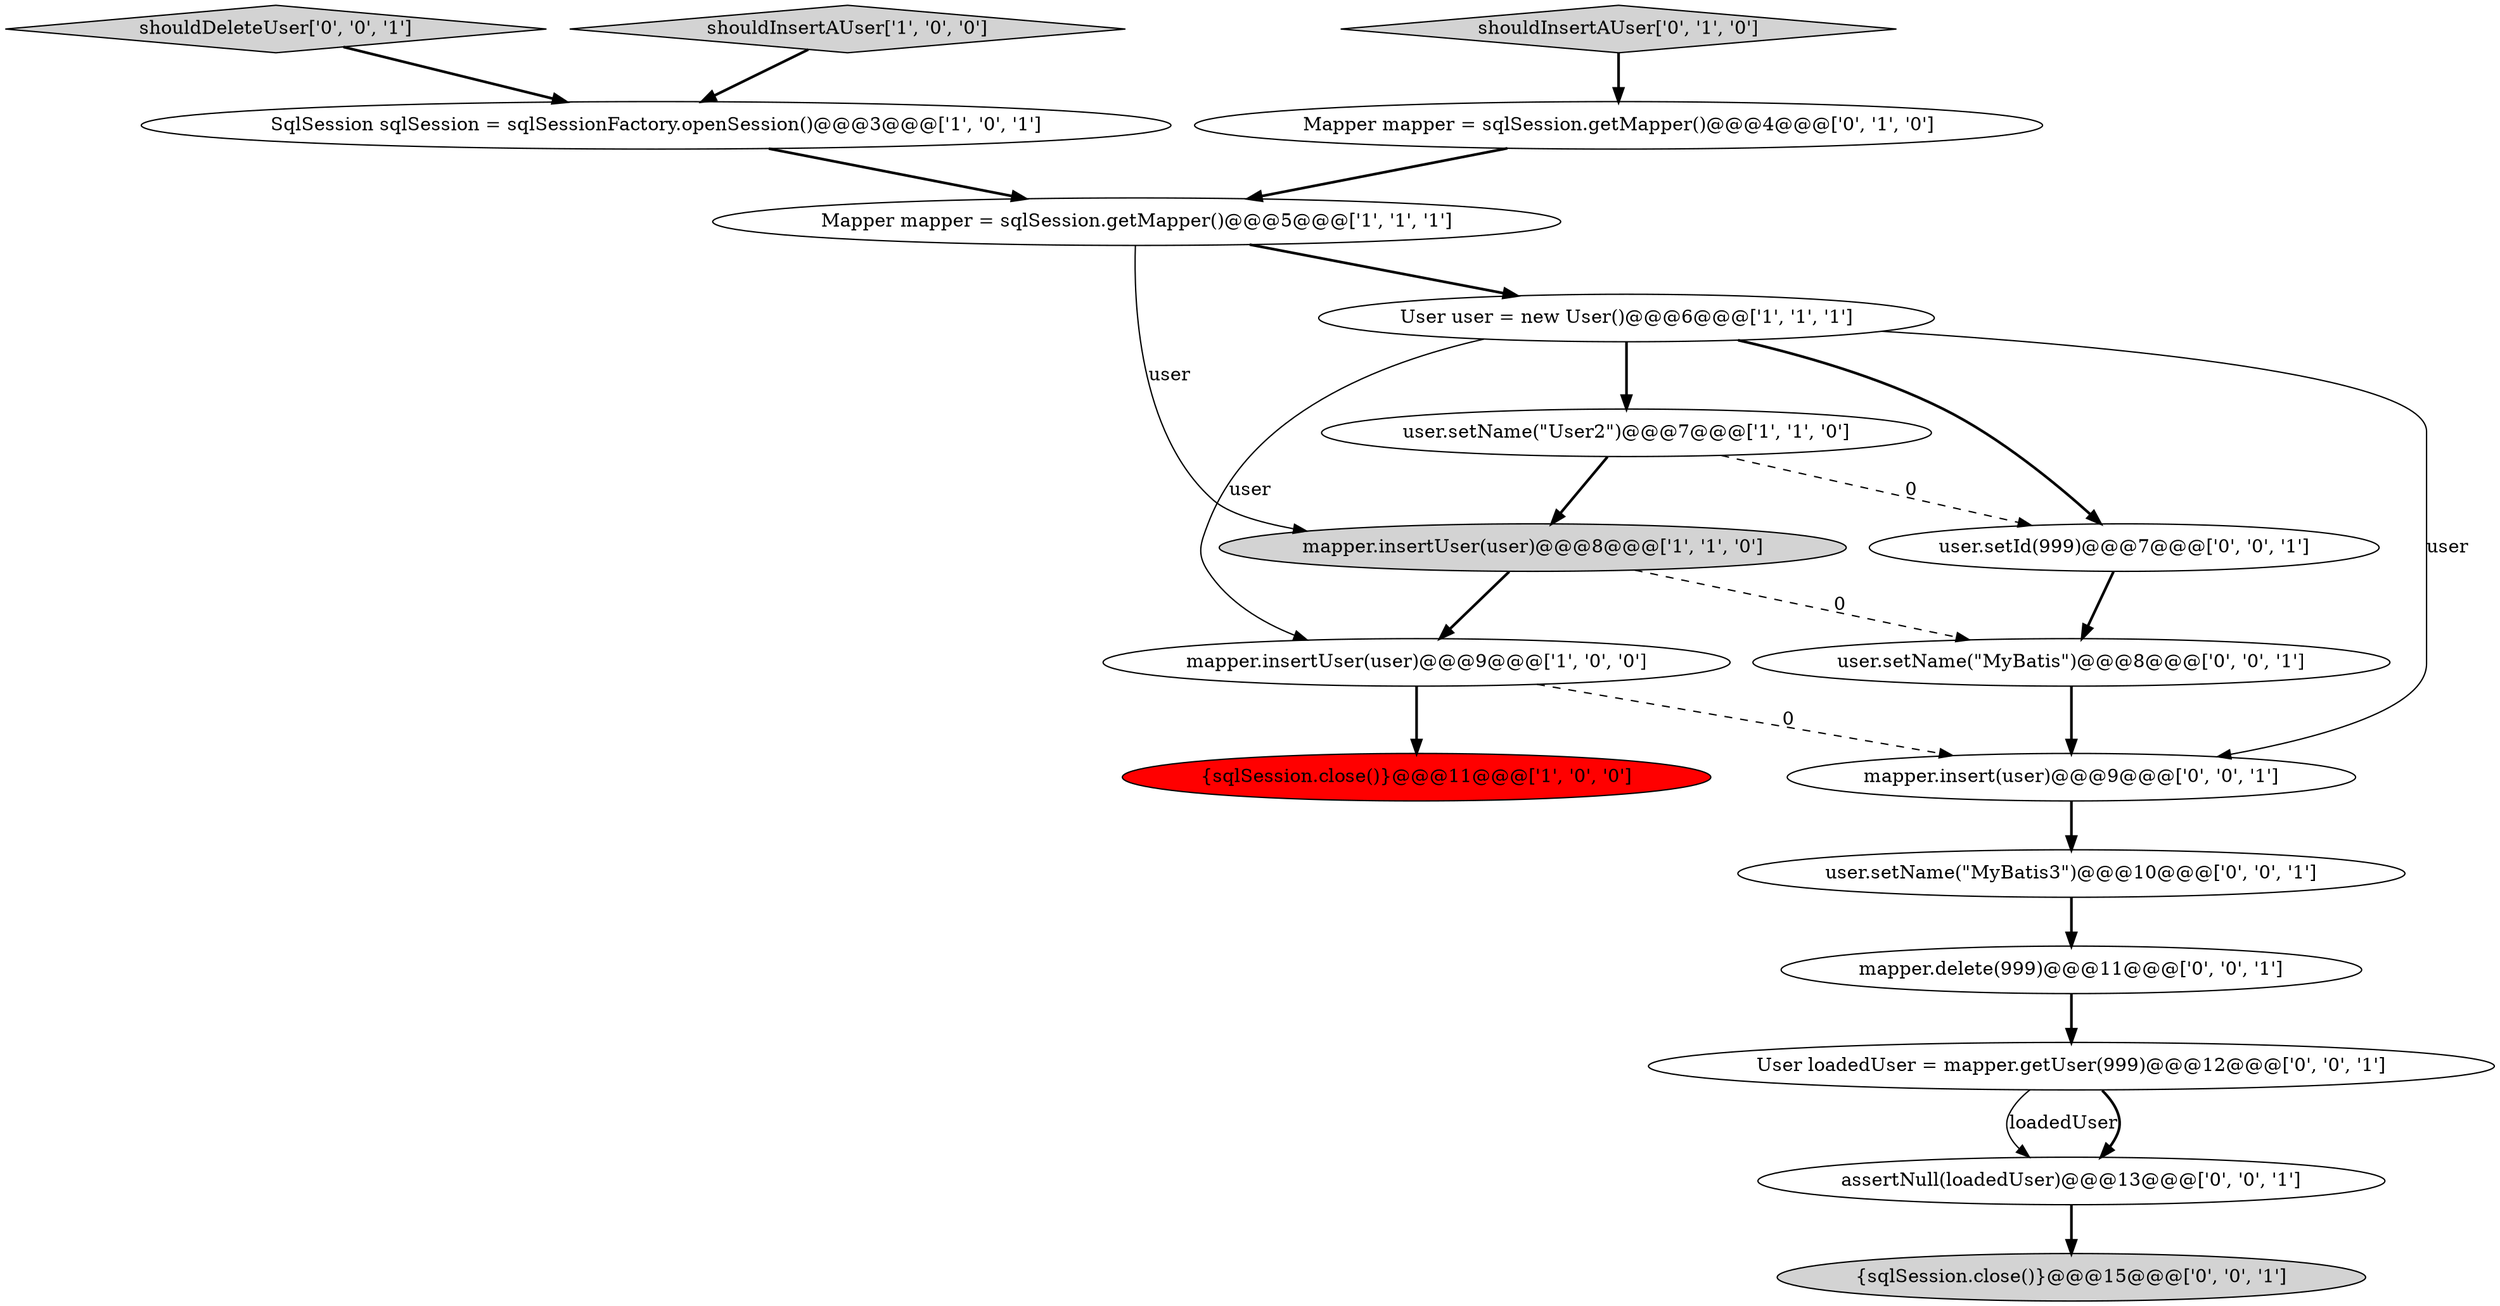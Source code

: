 digraph {
10 [style = filled, label = "shouldDeleteUser['0', '0', '1']", fillcolor = lightgray, shape = diamond image = "AAA0AAABBB3BBB"];
1 [style = filled, label = "User user = new User()@@@6@@@['1', '1', '1']", fillcolor = white, shape = ellipse image = "AAA0AAABBB1BBB"];
4 [style = filled, label = "user.setName(\"User2\")@@@7@@@['1', '1', '0']", fillcolor = white, shape = ellipse image = "AAA0AAABBB1BBB"];
7 [style = filled, label = "SqlSession sqlSession = sqlSessionFactory.openSession()@@@3@@@['1', '0', '1']", fillcolor = white, shape = ellipse image = "AAA0AAABBB1BBB"];
12 [style = filled, label = "user.setName(\"MyBatis3\")@@@10@@@['0', '0', '1']", fillcolor = white, shape = ellipse image = "AAA0AAABBB3BBB"];
13 [style = filled, label = "User loadedUser = mapper.getUser(999)@@@12@@@['0', '0', '1']", fillcolor = white, shape = ellipse image = "AAA0AAABBB3BBB"];
2 [style = filled, label = "{sqlSession.close()}@@@11@@@['1', '0', '0']", fillcolor = red, shape = ellipse image = "AAA1AAABBB1BBB"];
17 [style = filled, label = "user.setName(\"MyBatis\")@@@8@@@['0', '0', '1']", fillcolor = white, shape = ellipse image = "AAA0AAABBB3BBB"];
9 [style = filled, label = "Mapper mapper = sqlSession.getMapper()@@@4@@@['0', '1', '0']", fillcolor = white, shape = ellipse image = "AAA0AAABBB2BBB"];
16 [style = filled, label = "assertNull(loadedUser)@@@13@@@['0', '0', '1']", fillcolor = white, shape = ellipse image = "AAA0AAABBB3BBB"];
11 [style = filled, label = "{sqlSession.close()}@@@15@@@['0', '0', '1']", fillcolor = lightgray, shape = ellipse image = "AAA0AAABBB3BBB"];
18 [style = filled, label = "mapper.delete(999)@@@11@@@['0', '0', '1']", fillcolor = white, shape = ellipse image = "AAA0AAABBB3BBB"];
3 [style = filled, label = "Mapper mapper = sqlSession.getMapper()@@@5@@@['1', '1', '1']", fillcolor = white, shape = ellipse image = "AAA0AAABBB1BBB"];
8 [style = filled, label = "shouldInsertAUser['0', '1', '0']", fillcolor = lightgray, shape = diamond image = "AAA0AAABBB2BBB"];
6 [style = filled, label = "mapper.insertUser(user)@@@8@@@['1', '1', '0']", fillcolor = lightgray, shape = ellipse image = "AAA0AAABBB1BBB"];
14 [style = filled, label = "mapper.insert(user)@@@9@@@['0', '0', '1']", fillcolor = white, shape = ellipse image = "AAA0AAABBB3BBB"];
15 [style = filled, label = "user.setId(999)@@@7@@@['0', '0', '1']", fillcolor = white, shape = ellipse image = "AAA0AAABBB3BBB"];
5 [style = filled, label = "shouldInsertAUser['1', '0', '0']", fillcolor = lightgray, shape = diamond image = "AAA0AAABBB1BBB"];
0 [style = filled, label = "mapper.insertUser(user)@@@9@@@['1', '0', '0']", fillcolor = white, shape = ellipse image = "AAA0AAABBB1BBB"];
1->4 [style = bold, label=""];
16->11 [style = bold, label=""];
3->1 [style = bold, label=""];
4->6 [style = bold, label=""];
1->15 [style = bold, label=""];
0->2 [style = bold, label=""];
6->17 [style = dashed, label="0"];
6->0 [style = bold, label=""];
13->16 [style = solid, label="loadedUser"];
10->7 [style = bold, label=""];
13->16 [style = bold, label=""];
1->0 [style = solid, label="user"];
7->3 [style = bold, label=""];
0->14 [style = dashed, label="0"];
15->17 [style = bold, label=""];
17->14 [style = bold, label=""];
4->15 [style = dashed, label="0"];
14->12 [style = bold, label=""];
12->18 [style = bold, label=""];
8->9 [style = bold, label=""];
18->13 [style = bold, label=""];
1->14 [style = solid, label="user"];
9->3 [style = bold, label=""];
5->7 [style = bold, label=""];
3->6 [style = solid, label="user"];
}
